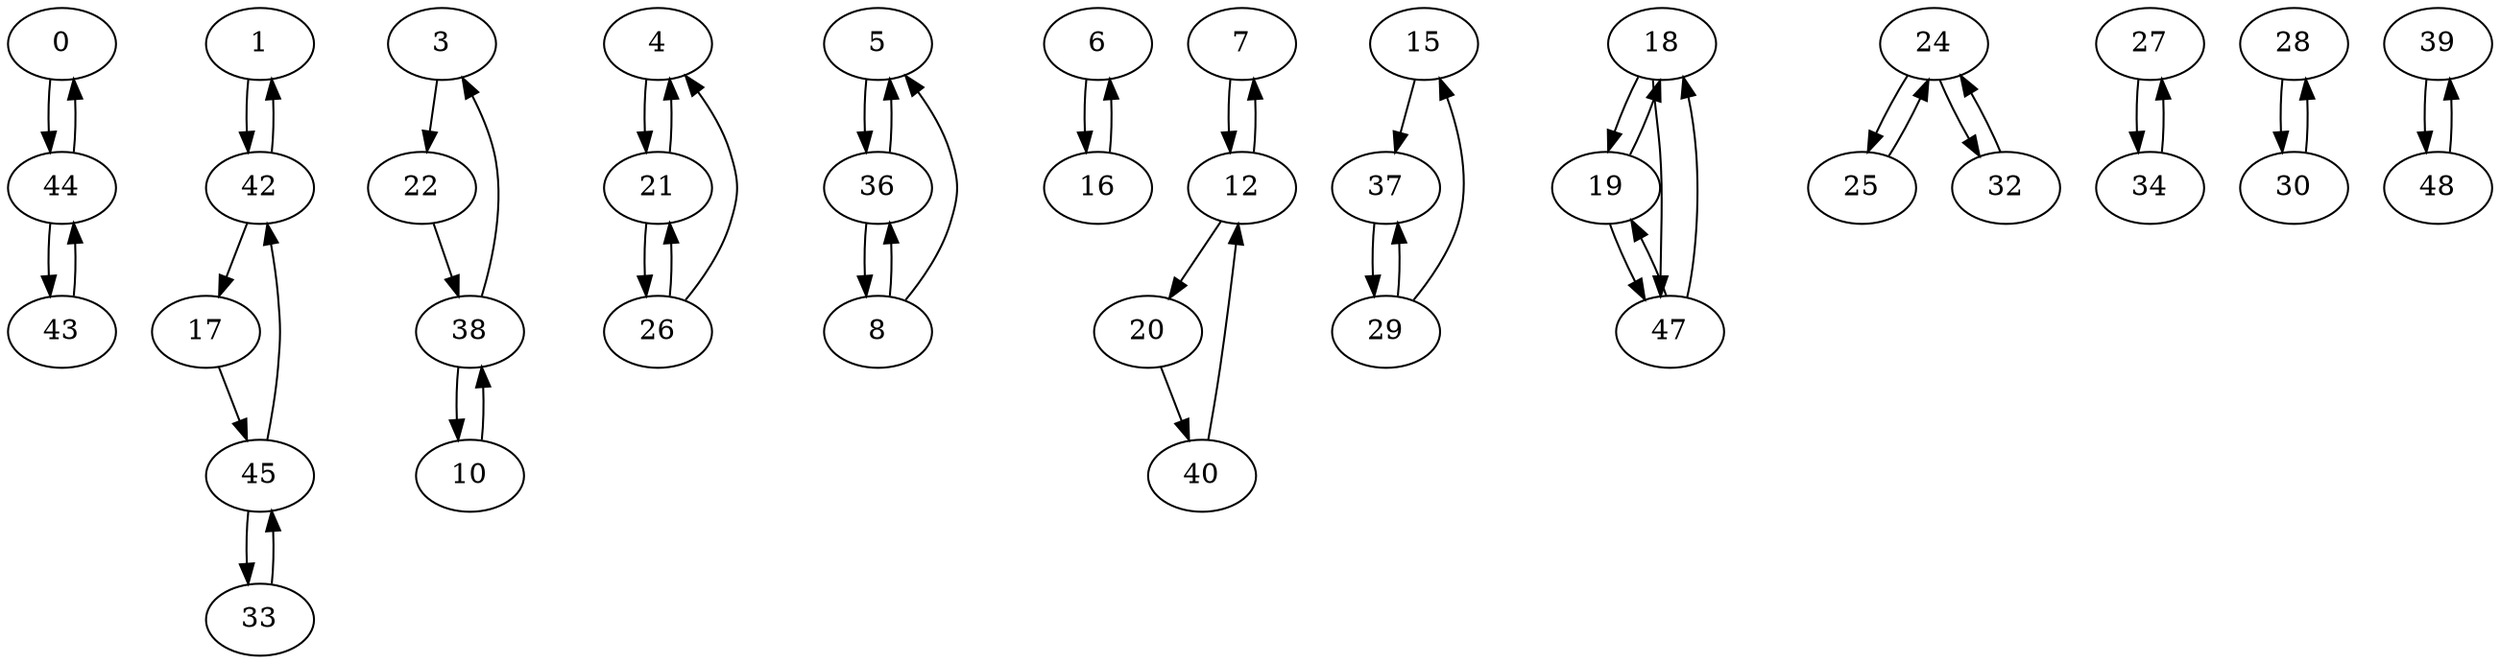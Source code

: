 digraph G {
  0 -> 44;
  1 -> 42;
  3 -> 22;
  4 -> 21;
  5 -> 36;
  6 -> 16;
  7 -> 12;
  8 -> 5;
  8 -> 36;
  10 -> 38;
  12 -> 7;
  12 -> 20;
  15 -> 37;
  16 -> 6;
  17 -> 45;
  18 -> 19;
  18 -> 47;
  19 -> 18;
  19 -> 47;
  20 -> 40;
  21 -> 4;
  21 -> 26;
  22 -> 38;
  24 -> 25;
  24 -> 32;
  25 -> 24;
  26 -> 4;
  26 -> 21;
  27 -> 34;
  28 -> 30;
  29 -> 15;
  29 -> 37;
  30 -> 28;
  32 -> 24;
  33 -> 45;
  34 -> 27;
  36 -> 5;
  36 -> 8;
  37 -> 29;
  38 -> 3;
  38 -> 10;
  39 -> 48;
  40 -> 12;
  42 -> 1;
  42 -> 17;
  43 -> 44;
  44 -> 0;
  44 -> 43;
  45 -> 33;
  45 -> 42;
  47 -> 18;
  47 -> 19;
  48 -> 39;
}
